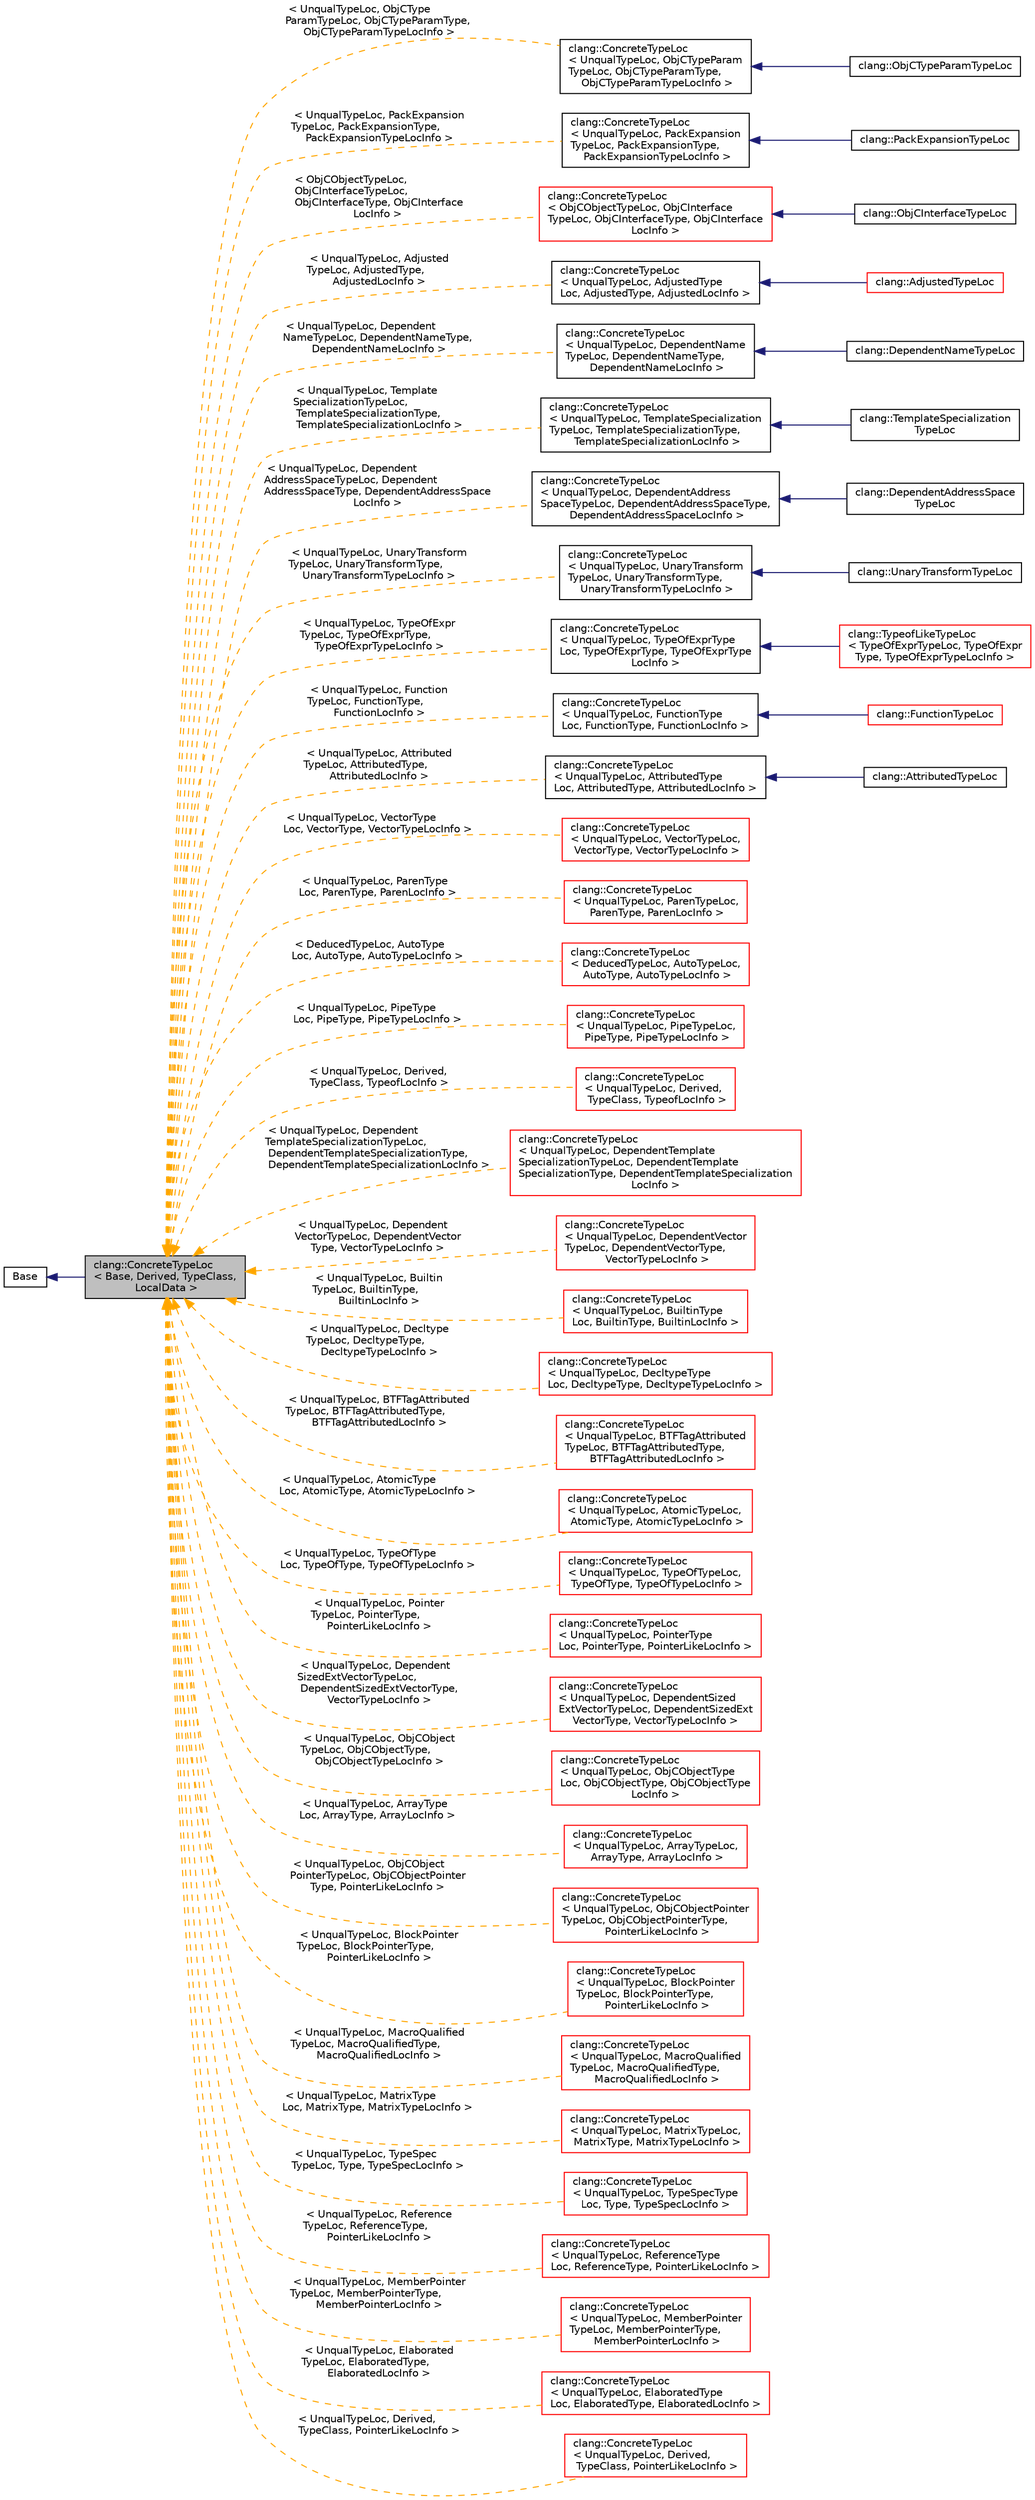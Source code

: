 digraph "clang::ConcreteTypeLoc&lt; Base, Derived, TypeClass, LocalData &gt;"
{
 // LATEX_PDF_SIZE
  bgcolor="transparent";
  edge [fontname="Helvetica",fontsize="10",labelfontname="Helvetica",labelfontsize="10"];
  node [fontname="Helvetica",fontsize="10",shape=record];
  rankdir="LR";
  Node1 [label="clang::ConcreteTypeLoc\l\< Base, Derived, TypeClass,\l LocalData \>",height=0.2,width=0.4,color="black", fillcolor="grey75", style="filled", fontcolor="black",tooltip="A metaprogramming base class for TypeLoc classes which correspond to a particular Type subclass."];
  Node2 -> Node1 [dir="back",color="midnightblue",fontsize="10",style="solid",fontname="Helvetica"];
  Node2 [label="Base",height=0.2,width=0.4,color="black",URL="$classBase.html",tooltip=" "];
  Node1 -> Node3 [dir="back",color="orange",fontsize="10",style="dashed",label=" \< UnqualTypeLoc, ObjCType\lParamTypeLoc, ObjCTypeParamType,\l ObjCTypeParamTypeLocInfo \>" ,fontname="Helvetica"];
  Node3 [label="clang::ConcreteTypeLoc\l\< UnqualTypeLoc, ObjCTypeParam\lTypeLoc, ObjCTypeParamType,\l ObjCTypeParamTypeLocInfo \>",height=0.2,width=0.4,color="black",URL="$classclang_1_1ConcreteTypeLoc.html",tooltip=" "];
  Node3 -> Node4 [dir="back",color="midnightblue",fontsize="10",style="solid",fontname="Helvetica"];
  Node4 [label="clang::ObjCTypeParamTypeLoc",height=0.2,width=0.4,color="black",URL="$classclang_1_1ObjCTypeParamTypeLoc.html",tooltip="ProtocolLAngleLoc, ProtocolRAngleLoc, and the source locations for protocol qualifiers are stored aft..."];
  Node1 -> Node5 [dir="back",color="orange",fontsize="10",style="dashed",label=" \< UnqualTypeLoc, PackExpansion\lTypeLoc, PackExpansionType,\l PackExpansionTypeLocInfo \>" ,fontname="Helvetica"];
  Node5 [label="clang::ConcreteTypeLoc\l\< UnqualTypeLoc, PackExpansion\lTypeLoc, PackExpansionType,\l PackExpansionTypeLocInfo \>",height=0.2,width=0.4,color="black",URL="$classclang_1_1ConcreteTypeLoc.html",tooltip=" "];
  Node5 -> Node6 [dir="back",color="midnightblue",fontsize="10",style="solid",fontname="Helvetica"];
  Node6 [label="clang::PackExpansionTypeLoc",height=0.2,width=0.4,color="black",URL="$classclang_1_1PackExpansionTypeLoc.html",tooltip=" "];
  Node1 -> Node7 [dir="back",color="orange",fontsize="10",style="dashed",label=" \< ObjCObjectTypeLoc,\l ObjCInterfaceTypeLoc,\l ObjCInterfaceType, ObjCInterface\lLocInfo \>" ,fontname="Helvetica"];
  Node7 [label="clang::ConcreteTypeLoc\l\< ObjCObjectTypeLoc, ObjCInterface\lTypeLoc, ObjCInterfaceType, ObjCInterface\lLocInfo \>",height=0.2,width=0.4,color="red",URL="$classclang_1_1ConcreteTypeLoc.html",tooltip=" "];
  Node7 -> Node8 [dir="back",color="midnightblue",fontsize="10",style="solid",fontname="Helvetica"];
  Node8 [label="clang::ObjCInterfaceTypeLoc",height=0.2,width=0.4,color="black",URL="$classclang_1_1ObjCInterfaceTypeLoc.html",tooltip="Wrapper for source info for ObjC interfaces."];
  Node1 -> Node9 [dir="back",color="orange",fontsize="10",style="dashed",label=" \< UnqualTypeLoc, Adjusted\lTypeLoc, AdjustedType,\l AdjustedLocInfo \>" ,fontname="Helvetica"];
  Node9 [label="clang::ConcreteTypeLoc\l\< UnqualTypeLoc, AdjustedType\lLoc, AdjustedType, AdjustedLocInfo \>",height=0.2,width=0.4,color="black",URL="$classclang_1_1ConcreteTypeLoc.html",tooltip=" "];
  Node9 -> Node10 [dir="back",color="midnightblue",fontsize="10",style="solid",fontname="Helvetica"];
  Node10 [label="clang::AdjustedTypeLoc",height=0.2,width=0.4,color="red",URL="$classclang_1_1AdjustedTypeLoc.html",tooltip=" "];
  Node1 -> Node13 [dir="back",color="orange",fontsize="10",style="dashed",label=" \< UnqualTypeLoc, Dependent\lNameTypeLoc, DependentNameType,\l DependentNameLocInfo \>" ,fontname="Helvetica"];
  Node13 [label="clang::ConcreteTypeLoc\l\< UnqualTypeLoc, DependentName\lTypeLoc, DependentNameType,\l DependentNameLocInfo \>",height=0.2,width=0.4,color="black",URL="$classclang_1_1ConcreteTypeLoc.html",tooltip=" "];
  Node13 -> Node14 [dir="back",color="midnightblue",fontsize="10",style="solid",fontname="Helvetica"];
  Node14 [label="clang::DependentNameTypeLoc",height=0.2,width=0.4,color="black",URL="$classclang_1_1DependentNameTypeLoc.html",tooltip=" "];
  Node1 -> Node15 [dir="back",color="orange",fontsize="10",style="dashed",label=" \< UnqualTypeLoc, Template\lSpecializationTypeLoc,\l TemplateSpecializationType,\l TemplateSpecializationLocInfo \>" ,fontname="Helvetica"];
  Node15 [label="clang::ConcreteTypeLoc\l\< UnqualTypeLoc, TemplateSpecialization\lTypeLoc, TemplateSpecializationType,\l TemplateSpecializationLocInfo \>",height=0.2,width=0.4,color="black",URL="$classclang_1_1ConcreteTypeLoc.html",tooltip=" "];
  Node15 -> Node16 [dir="back",color="midnightblue",fontsize="10",style="solid",fontname="Helvetica"];
  Node16 [label="clang::TemplateSpecialization\lTypeLoc",height=0.2,width=0.4,color="black",URL="$classclang_1_1TemplateSpecializationTypeLoc.html",tooltip=" "];
  Node1 -> Node17 [dir="back",color="orange",fontsize="10",style="dashed",label=" \< UnqualTypeLoc, Dependent\lAddressSpaceTypeLoc, Dependent\lAddressSpaceType, DependentAddressSpace\lLocInfo \>" ,fontname="Helvetica"];
  Node17 [label="clang::ConcreteTypeLoc\l\< UnqualTypeLoc, DependentAddress\lSpaceTypeLoc, DependentAddressSpaceType,\l DependentAddressSpaceLocInfo \>",height=0.2,width=0.4,color="black",URL="$classclang_1_1ConcreteTypeLoc.html",tooltip=" "];
  Node17 -> Node18 [dir="back",color="midnightblue",fontsize="10",style="solid",fontname="Helvetica"];
  Node18 [label="clang::DependentAddressSpace\lTypeLoc",height=0.2,width=0.4,color="black",URL="$classclang_1_1DependentAddressSpaceTypeLoc.html",tooltip=" "];
  Node1 -> Node19 [dir="back",color="orange",fontsize="10",style="dashed",label=" \< UnqualTypeLoc, UnaryTransform\lTypeLoc, UnaryTransformType,\l UnaryTransformTypeLocInfo \>" ,fontname="Helvetica"];
  Node19 [label="clang::ConcreteTypeLoc\l\< UnqualTypeLoc, UnaryTransform\lTypeLoc, UnaryTransformType,\l UnaryTransformTypeLocInfo \>",height=0.2,width=0.4,color="black",URL="$classclang_1_1ConcreteTypeLoc.html",tooltip=" "];
  Node19 -> Node20 [dir="back",color="midnightblue",fontsize="10",style="solid",fontname="Helvetica"];
  Node20 [label="clang::UnaryTransformTypeLoc",height=0.2,width=0.4,color="black",URL="$classclang_1_1UnaryTransformTypeLoc.html",tooltip=" "];
  Node1 -> Node21 [dir="back",color="orange",fontsize="10",style="dashed",label=" \< UnqualTypeLoc, TypeOfExpr\lTypeLoc, TypeOfExprType,\l TypeOfExprTypeLocInfo \>" ,fontname="Helvetica"];
  Node21 [label="clang::ConcreteTypeLoc\l\< UnqualTypeLoc, TypeOfExprType\lLoc, TypeOfExprType, TypeOfExprType\lLocInfo \>",height=0.2,width=0.4,color="black",URL="$classclang_1_1ConcreteTypeLoc.html",tooltip=" "];
  Node21 -> Node22 [dir="back",color="midnightblue",fontsize="10",style="solid",fontname="Helvetica"];
  Node22 [label="clang::TypeofLikeTypeLoc\l\< TypeOfExprTypeLoc, TypeOfExpr\lType, TypeOfExprTypeLocInfo \>",height=0.2,width=0.4,color="red",URL="$classclang_1_1TypeofLikeTypeLoc.html",tooltip=" "];
  Node1 -> Node24 [dir="back",color="orange",fontsize="10",style="dashed",label=" \< UnqualTypeLoc, Function\lTypeLoc, FunctionType,\l FunctionLocInfo \>" ,fontname="Helvetica"];
  Node24 [label="clang::ConcreteTypeLoc\l\< UnqualTypeLoc, FunctionType\lLoc, FunctionType, FunctionLocInfo \>",height=0.2,width=0.4,color="black",URL="$classclang_1_1ConcreteTypeLoc.html",tooltip=" "];
  Node24 -> Node25 [dir="back",color="midnightblue",fontsize="10",style="solid",fontname="Helvetica"];
  Node25 [label="clang::FunctionTypeLoc",height=0.2,width=0.4,color="red",URL="$classclang_1_1FunctionTypeLoc.html",tooltip="Wrapper for source info for functions."];
  Node1 -> Node30 [dir="back",color="orange",fontsize="10",style="dashed",label=" \< UnqualTypeLoc, Attributed\lTypeLoc, AttributedType,\l AttributedLocInfo \>" ,fontname="Helvetica"];
  Node30 [label="clang::ConcreteTypeLoc\l\< UnqualTypeLoc, AttributedType\lLoc, AttributedType, AttributedLocInfo \>",height=0.2,width=0.4,color="black",URL="$classclang_1_1ConcreteTypeLoc.html",tooltip=" "];
  Node30 -> Node31 [dir="back",color="midnightblue",fontsize="10",style="solid",fontname="Helvetica"];
  Node31 [label="clang::AttributedTypeLoc",height=0.2,width=0.4,color="black",URL="$classclang_1_1AttributedTypeLoc.html",tooltip="Type source information for an attributed type."];
  Node1 -> Node32 [dir="back",color="orange",fontsize="10",style="dashed",label=" \< UnqualTypeLoc, VectorType\lLoc, VectorType, VectorTypeLocInfo \>" ,fontname="Helvetica"];
  Node32 [label="clang::ConcreteTypeLoc\l\< UnqualTypeLoc, VectorTypeLoc,\l VectorType, VectorTypeLocInfo \>",height=0.2,width=0.4,color="red",URL="$classclang_1_1ConcreteTypeLoc.html",tooltip=" "];
  Node1 -> Node36 [dir="back",color="orange",fontsize="10",style="dashed",label=" \< UnqualTypeLoc, ParenType\lLoc, ParenType, ParenLocInfo \>" ,fontname="Helvetica"];
  Node36 [label="clang::ConcreteTypeLoc\l\< UnqualTypeLoc, ParenTypeLoc,\l ParenType, ParenLocInfo \>",height=0.2,width=0.4,color="red",URL="$classclang_1_1ConcreteTypeLoc.html",tooltip=" "];
  Node1 -> Node38 [dir="back",color="orange",fontsize="10",style="dashed",label=" \< DeducedTypeLoc, AutoType\lLoc, AutoType, AutoTypeLocInfo \>" ,fontname="Helvetica"];
  Node38 [label="clang::ConcreteTypeLoc\l\< DeducedTypeLoc, AutoTypeLoc,\l AutoType, AutoTypeLocInfo \>",height=0.2,width=0.4,color="red",URL="$classclang_1_1ConcreteTypeLoc.html",tooltip=" "];
  Node1 -> Node40 [dir="back",color="orange",fontsize="10",style="dashed",label=" \< UnqualTypeLoc, PipeType\lLoc, PipeType, PipeTypeLocInfo \>" ,fontname="Helvetica"];
  Node40 [label="clang::ConcreteTypeLoc\l\< UnqualTypeLoc, PipeTypeLoc,\l PipeType, PipeTypeLocInfo \>",height=0.2,width=0.4,color="red",URL="$classclang_1_1ConcreteTypeLoc.html",tooltip=" "];
  Node1 -> Node42 [dir="back",color="orange",fontsize="10",style="dashed",label=" \< UnqualTypeLoc, Derived,\l TypeClass, TypeofLocInfo \>" ,fontname="Helvetica"];
  Node42 [label="clang::ConcreteTypeLoc\l\< UnqualTypeLoc, Derived,\l TypeClass, TypeofLocInfo \>",height=0.2,width=0.4,color="red",URL="$classclang_1_1ConcreteTypeLoc.html",tooltip=" "];
  Node1 -> Node46 [dir="back",color="orange",fontsize="10",style="dashed",label=" \< UnqualTypeLoc, Dependent\lTemplateSpecializationTypeLoc,\l DependentTemplateSpecializationType,\l DependentTemplateSpecializationLocInfo \>" ,fontname="Helvetica"];
  Node46 [label="clang::ConcreteTypeLoc\l\< UnqualTypeLoc, DependentTemplate\lSpecializationTypeLoc, DependentTemplate\lSpecializationType, DependentTemplateSpecialization\lLocInfo \>",height=0.2,width=0.4,color="red",URL="$classclang_1_1ConcreteTypeLoc.html",tooltip=" "];
  Node1 -> Node48 [dir="back",color="orange",fontsize="10",style="dashed",label=" \< UnqualTypeLoc, Dependent\lVectorTypeLoc, DependentVector\lType, VectorTypeLocInfo \>" ,fontname="Helvetica"];
  Node48 [label="clang::ConcreteTypeLoc\l\< UnqualTypeLoc, DependentVector\lTypeLoc, DependentVectorType,\l VectorTypeLocInfo \>",height=0.2,width=0.4,color="red",URL="$classclang_1_1ConcreteTypeLoc.html",tooltip=" "];
  Node1 -> Node50 [dir="back",color="orange",fontsize="10",style="dashed",label=" \< UnqualTypeLoc, Builtin\lTypeLoc, BuiltinType,\l BuiltinLocInfo \>" ,fontname="Helvetica"];
  Node50 [label="clang::ConcreteTypeLoc\l\< UnqualTypeLoc, BuiltinType\lLoc, BuiltinType, BuiltinLocInfo \>",height=0.2,width=0.4,color="red",URL="$classclang_1_1ConcreteTypeLoc.html",tooltip=" "];
  Node1 -> Node52 [dir="back",color="orange",fontsize="10",style="dashed",label=" \< UnqualTypeLoc, Decltype\lTypeLoc, DecltypeType,\l DecltypeTypeLocInfo \>" ,fontname="Helvetica"];
  Node52 [label="clang::ConcreteTypeLoc\l\< UnqualTypeLoc, DecltypeType\lLoc, DecltypeType, DecltypeTypeLocInfo \>",height=0.2,width=0.4,color="red",URL="$classclang_1_1ConcreteTypeLoc.html",tooltip=" "];
  Node1 -> Node54 [dir="back",color="orange",fontsize="10",style="dashed",label=" \< UnqualTypeLoc, BTFTagAttributed\lTypeLoc, BTFTagAttributedType,\l BTFTagAttributedLocInfo \>" ,fontname="Helvetica"];
  Node54 [label="clang::ConcreteTypeLoc\l\< UnqualTypeLoc, BTFTagAttributed\lTypeLoc, BTFTagAttributedType,\l BTFTagAttributedLocInfo \>",height=0.2,width=0.4,color="red",URL="$classclang_1_1ConcreteTypeLoc.html",tooltip=" "];
  Node1 -> Node56 [dir="back",color="orange",fontsize="10",style="dashed",label=" \< UnqualTypeLoc, AtomicType\lLoc, AtomicType, AtomicTypeLocInfo \>" ,fontname="Helvetica"];
  Node56 [label="clang::ConcreteTypeLoc\l\< UnqualTypeLoc, AtomicTypeLoc,\l AtomicType, AtomicTypeLocInfo \>",height=0.2,width=0.4,color="red",URL="$classclang_1_1ConcreteTypeLoc.html",tooltip=" "];
  Node1 -> Node58 [dir="back",color="orange",fontsize="10",style="dashed",label=" \< UnqualTypeLoc, TypeOfType\lLoc, TypeOfType, TypeOfTypeLocInfo \>" ,fontname="Helvetica"];
  Node58 [label="clang::ConcreteTypeLoc\l\< UnqualTypeLoc, TypeOfTypeLoc,\l TypeOfType, TypeOfTypeLocInfo \>",height=0.2,width=0.4,color="red",URL="$classclang_1_1ConcreteTypeLoc.html",tooltip=" "];
  Node1 -> Node59 [dir="back",color="orange",fontsize="10",style="dashed",label=" \< UnqualTypeLoc, Pointer\lTypeLoc, PointerType,\l PointerLikeLocInfo \>" ,fontname="Helvetica"];
  Node59 [label="clang::ConcreteTypeLoc\l\< UnqualTypeLoc, PointerType\lLoc, PointerType, PointerLikeLocInfo \>",height=0.2,width=0.4,color="red",URL="$classclang_1_1ConcreteTypeLoc.html",tooltip=" "];
  Node1 -> Node62 [dir="back",color="orange",fontsize="10",style="dashed",label=" \< UnqualTypeLoc, Dependent\lSizedExtVectorTypeLoc,\l DependentSizedExtVectorType,\l VectorTypeLocInfo \>" ,fontname="Helvetica"];
  Node62 [label="clang::ConcreteTypeLoc\l\< UnqualTypeLoc, DependentSized\lExtVectorTypeLoc, DependentSizedExt\lVectorType, VectorTypeLocInfo \>",height=0.2,width=0.4,color="red",URL="$classclang_1_1ConcreteTypeLoc.html",tooltip=" "];
  Node1 -> Node64 [dir="back",color="orange",fontsize="10",style="dashed",label=" \< UnqualTypeLoc, ObjCObject\lTypeLoc, ObjCObjectType,\l ObjCObjectTypeLocInfo \>" ,fontname="Helvetica"];
  Node64 [label="clang::ConcreteTypeLoc\l\< UnqualTypeLoc, ObjCObjectType\lLoc, ObjCObjectType, ObjCObjectType\lLocInfo \>",height=0.2,width=0.4,color="red",URL="$classclang_1_1ConcreteTypeLoc.html",tooltip=" "];
  Node1 -> Node66 [dir="back",color="orange",fontsize="10",style="dashed",label=" \< UnqualTypeLoc, ArrayType\lLoc, ArrayType, ArrayLocInfo \>" ,fontname="Helvetica"];
  Node66 [label="clang::ConcreteTypeLoc\l\< UnqualTypeLoc, ArrayTypeLoc,\l ArrayType, ArrayLocInfo \>",height=0.2,width=0.4,color="red",URL="$classclang_1_1ConcreteTypeLoc.html",tooltip=" "];
  Node1 -> Node76 [dir="back",color="orange",fontsize="10",style="dashed",label=" \< UnqualTypeLoc, ObjCObject\lPointerTypeLoc, ObjCObjectPointer\lType, PointerLikeLocInfo \>" ,fontname="Helvetica"];
  Node76 [label="clang::ConcreteTypeLoc\l\< UnqualTypeLoc, ObjCObjectPointer\lTypeLoc, ObjCObjectPointerType,\l PointerLikeLocInfo \>",height=0.2,width=0.4,color="red",URL="$classclang_1_1ConcreteTypeLoc.html",tooltip=" "];
  Node1 -> Node79 [dir="back",color="orange",fontsize="10",style="dashed",label=" \< UnqualTypeLoc, BlockPointer\lTypeLoc, BlockPointerType,\l PointerLikeLocInfo \>" ,fontname="Helvetica"];
  Node79 [label="clang::ConcreteTypeLoc\l\< UnqualTypeLoc, BlockPointer\lTypeLoc, BlockPointerType,\l PointerLikeLocInfo \>",height=0.2,width=0.4,color="red",URL="$classclang_1_1ConcreteTypeLoc.html",tooltip=" "];
  Node1 -> Node82 [dir="back",color="orange",fontsize="10",style="dashed",label=" \< UnqualTypeLoc, MacroQualified\lTypeLoc, MacroQualifiedType,\l MacroQualifiedLocInfo \>" ,fontname="Helvetica"];
  Node82 [label="clang::ConcreteTypeLoc\l\< UnqualTypeLoc, MacroQualified\lTypeLoc, MacroQualifiedType,\l MacroQualifiedLocInfo \>",height=0.2,width=0.4,color="red",URL="$classclang_1_1ConcreteTypeLoc.html",tooltip=" "];
  Node1 -> Node84 [dir="back",color="orange",fontsize="10",style="dashed",label=" \< UnqualTypeLoc, MatrixType\lLoc, MatrixType, MatrixTypeLocInfo \>" ,fontname="Helvetica"];
  Node84 [label="clang::ConcreteTypeLoc\l\< UnqualTypeLoc, MatrixTypeLoc,\l MatrixType, MatrixTypeLocInfo \>",height=0.2,width=0.4,color="red",URL="$classclang_1_1ConcreteTypeLoc.html",tooltip=" "];
  Node1 -> Node90 [dir="back",color="orange",fontsize="10",style="dashed",label=" \< UnqualTypeLoc, TypeSpec\lTypeLoc, Type, TypeSpecLocInfo \>" ,fontname="Helvetica"];
  Node90 [label="clang::ConcreteTypeLoc\l\< UnqualTypeLoc, TypeSpecType\lLoc, Type, TypeSpecLocInfo \>",height=0.2,width=0.4,color="red",URL="$classclang_1_1ConcreteTypeLoc.html",tooltip=" "];
  Node1 -> Node122 [dir="back",color="orange",fontsize="10",style="dashed",label=" \< UnqualTypeLoc, Reference\lTypeLoc, ReferenceType,\l PointerLikeLocInfo \>" ,fontname="Helvetica"];
  Node122 [label="clang::ConcreteTypeLoc\l\< UnqualTypeLoc, ReferenceType\lLoc, ReferenceType, PointerLikeLocInfo \>",height=0.2,width=0.4,color="red",URL="$classclang_1_1ConcreteTypeLoc.html",tooltip=" "];
  Node1 -> Node129 [dir="back",color="orange",fontsize="10",style="dashed",label=" \< UnqualTypeLoc, MemberPointer\lTypeLoc, MemberPointerType,\l MemberPointerLocInfo \>" ,fontname="Helvetica"];
  Node129 [label="clang::ConcreteTypeLoc\l\< UnqualTypeLoc, MemberPointer\lTypeLoc, MemberPointerType,\l MemberPointerLocInfo \>",height=0.2,width=0.4,color="red",URL="$classclang_1_1ConcreteTypeLoc.html",tooltip=" "];
  Node1 -> Node132 [dir="back",color="orange",fontsize="10",style="dashed",label=" \< UnqualTypeLoc, Elaborated\lTypeLoc, ElaboratedType,\l ElaboratedLocInfo \>" ,fontname="Helvetica"];
  Node132 [label="clang::ConcreteTypeLoc\l\< UnqualTypeLoc, ElaboratedType\lLoc, ElaboratedType, ElaboratedLocInfo \>",height=0.2,width=0.4,color="red",URL="$classclang_1_1ConcreteTypeLoc.html",tooltip=" "];
  Node1 -> Node134 [dir="back",color="orange",fontsize="10",style="dashed",label=" \< UnqualTypeLoc, Derived,\l TypeClass, PointerLikeLocInfo \>" ,fontname="Helvetica"];
  Node134 [label="clang::ConcreteTypeLoc\l\< UnqualTypeLoc, Derived,\l TypeClass, PointerLikeLocInfo \>",height=0.2,width=0.4,color="red",URL="$classclang_1_1ConcreteTypeLoc.html",tooltip=" "];
}
